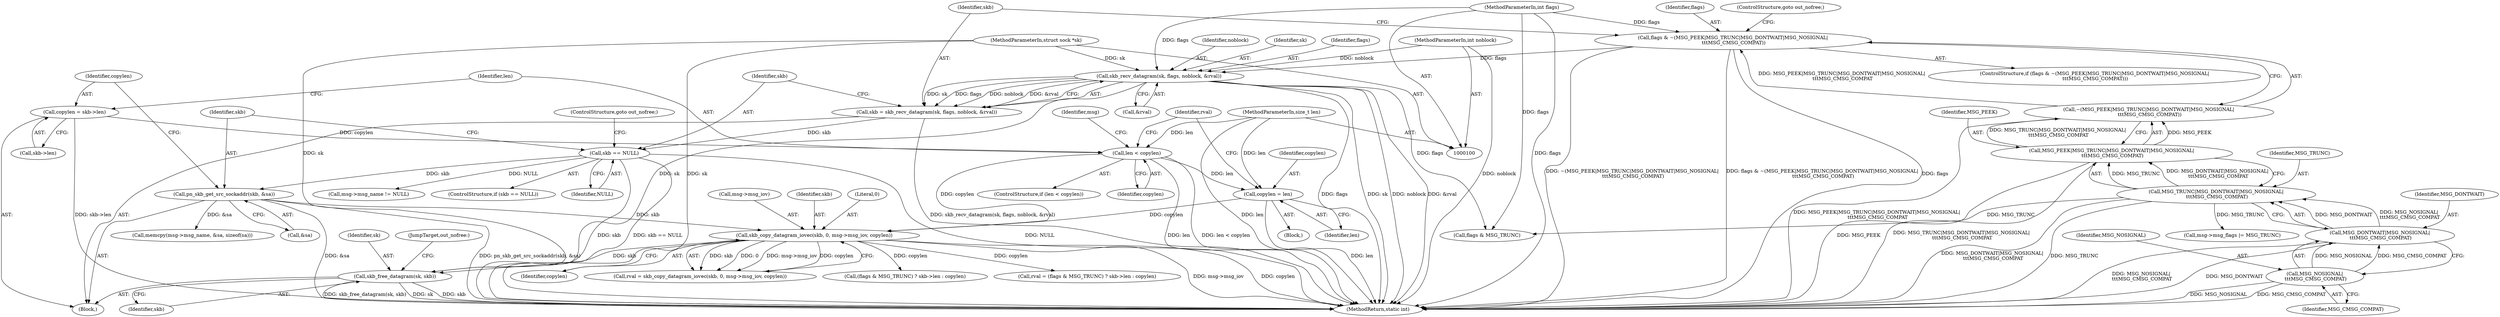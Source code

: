 digraph "0_linux_bceaa90240b6019ed73b49965eac7d167610be69_6@API" {
"1000217" [label="(Call,skb_free_datagram(sk, skb))"];
"1000136" [label="(Call,skb_recv_datagram(sk, flags, noblock, &rval))"];
"1000102" [label="(MethodParameterIn,struct sock *sk)"];
"1000121" [label="(Call,flags & ~(MSG_PEEK|MSG_TRUNC|MSG_DONTWAIT|MSG_NOSIGNAL|\n \t\t\tMSG_CMSG_COMPAT))"];
"1000106" [label="(MethodParameterIn,int flags)"];
"1000123" [label="(Call,~(MSG_PEEK|MSG_TRUNC|MSG_DONTWAIT|MSG_NOSIGNAL|\n \t\t\tMSG_CMSG_COMPAT))"];
"1000124" [label="(Call,MSG_PEEK|MSG_TRUNC|MSG_DONTWAIT|MSG_NOSIGNAL|\n \t\t\tMSG_CMSG_COMPAT)"];
"1000126" [label="(Call,MSG_TRUNC|MSG_DONTWAIT|MSG_NOSIGNAL|\n \t\t\tMSG_CMSG_COMPAT)"];
"1000128" [label="(Call,MSG_DONTWAIT|MSG_NOSIGNAL|\n \t\t\tMSG_CMSG_COMPAT)"];
"1000130" [label="(Call,MSG_NOSIGNAL|\n \t\t\tMSG_CMSG_COMPAT)"];
"1000105" [label="(MethodParameterIn,int noblock)"];
"1000171" [label="(Call,skb_copy_datagram_iovec(skb, 0, msg->msg_iov, copylen))"];
"1000147" [label="(Call,pn_skb_get_src_sockaddr(skb, &sa))"];
"1000143" [label="(Call,skb == NULL)"];
"1000134" [label="(Call,skb = skb_recv_datagram(sk, flags, noblock, &rval))"];
"1000157" [label="(Call,len < copylen)"];
"1000104" [label="(MethodParameterIn,size_t len)"];
"1000151" [label="(Call,copylen = skb->len)"];
"1000166" [label="(Call,copylen = len)"];
"1000166" [label="(Call,copylen = len)"];
"1000217" [label="(Call,skb_free_datagram(sk, skb))"];
"1000135" [label="(Identifier,skb)"];
"1000160" [label="(Block,)"];
"1000157" [label="(Call,len < copylen)"];
"1000219" [label="(Identifier,skb)"];
"1000138" [label="(Identifier,flags)"];
"1000104" [label="(MethodParameterIn,size_t len)"];
"1000129" [label="(Identifier,MSG_DONTWAIT)"];
"1000128" [label="(Call,MSG_DONTWAIT|MSG_NOSIGNAL|\n \t\t\tMSG_CMSG_COMPAT)"];
"1000197" [label="(Call,msg->msg_name != NULL)"];
"1000156" [label="(ControlStructure,if (len < copylen))"];
"1000146" [label="(ControlStructure,goto out_nofree;)"];
"1000158" [label="(Identifier,len)"];
"1000163" [label="(Identifier,msg)"];
"1000161" [label="(Call,msg->msg_flags |= MSG_TRUNC)"];
"1000142" [label="(ControlStructure,if (skb == NULL))"];
"1000127" [label="(Identifier,MSG_TRUNC)"];
"1000132" [label="(Identifier,MSG_CMSG_COMPAT)"];
"1000122" [label="(Identifier,flags)"];
"1000130" [label="(Call,MSG_NOSIGNAL|\n \t\t\tMSG_CMSG_COMPAT)"];
"1000108" [label="(Block,)"];
"1000177" [label="(Identifier,copylen)"];
"1000169" [label="(Call,rval = skb_copy_datagram_iovec(skb, 0, msg->msg_iov, copylen))"];
"1000189" [label="(Call,flags & MSG_TRUNC)"];
"1000148" [label="(Identifier,skb)"];
"1000203" [label="(Call,memcpy(msg->msg_name, &sa, sizeof(sa)))"];
"1000136" [label="(Call,skb_recv_datagram(sk, flags, noblock, &rval))"];
"1000125" [label="(Identifier,MSG_PEEK)"];
"1000170" [label="(Identifier,rval)"];
"1000168" [label="(Identifier,len)"];
"1000140" [label="(Call,&rval)"];
"1000143" [label="(Call,skb == NULL)"];
"1000188" [label="(Call,(flags & MSG_TRUNC) ? skb->len : copylen)"];
"1000167" [label="(Identifier,copylen)"];
"1000134" [label="(Call,skb = skb_recv_datagram(sk, flags, noblock, &rval))"];
"1000159" [label="(Identifier,copylen)"];
"1000131" [label="(Identifier,MSG_NOSIGNAL)"];
"1000174" [label="(Call,msg->msg_iov)"];
"1000149" [label="(Call,&sa)"];
"1000121" [label="(Call,flags & ~(MSG_PEEK|MSG_TRUNC|MSG_DONTWAIT|MSG_NOSIGNAL|\n \t\t\tMSG_CMSG_COMPAT))"];
"1000133" [label="(ControlStructure,goto out_nofree;)"];
"1000102" [label="(MethodParameterIn,struct sock *sk)"];
"1000172" [label="(Identifier,skb)"];
"1000173" [label="(Literal,0)"];
"1000186" [label="(Call,rval = (flags & MSG_TRUNC) ? skb->len : copylen)"];
"1000220" [label="(JumpTarget,out_nofree:)"];
"1000153" [label="(Call,skb->len)"];
"1000218" [label="(Identifier,sk)"];
"1000147" [label="(Call,pn_skb_get_src_sockaddr(skb, &sa))"];
"1000126" [label="(Call,MSG_TRUNC|MSG_DONTWAIT|MSG_NOSIGNAL|\n \t\t\tMSG_CMSG_COMPAT)"];
"1000145" [label="(Identifier,NULL)"];
"1000151" [label="(Call,copylen = skb->len)"];
"1000223" [label="(MethodReturn,static int)"];
"1000105" [label="(MethodParameterIn,int noblock)"];
"1000152" [label="(Identifier,copylen)"];
"1000139" [label="(Identifier,noblock)"];
"1000120" [label="(ControlStructure,if (flags & ~(MSG_PEEK|MSG_TRUNC|MSG_DONTWAIT|MSG_NOSIGNAL|\n \t\t\tMSG_CMSG_COMPAT)))"];
"1000106" [label="(MethodParameterIn,int flags)"];
"1000144" [label="(Identifier,skb)"];
"1000137" [label="(Identifier,sk)"];
"1000171" [label="(Call,skb_copy_datagram_iovec(skb, 0, msg->msg_iov, copylen))"];
"1000123" [label="(Call,~(MSG_PEEK|MSG_TRUNC|MSG_DONTWAIT|MSG_NOSIGNAL|\n \t\t\tMSG_CMSG_COMPAT))"];
"1000124" [label="(Call,MSG_PEEK|MSG_TRUNC|MSG_DONTWAIT|MSG_NOSIGNAL|\n \t\t\tMSG_CMSG_COMPAT)"];
"1000217" -> "1000108"  [label="AST: "];
"1000217" -> "1000219"  [label="CFG: "];
"1000218" -> "1000217"  [label="AST: "];
"1000219" -> "1000217"  [label="AST: "];
"1000220" -> "1000217"  [label="CFG: "];
"1000217" -> "1000223"  [label="DDG: skb"];
"1000217" -> "1000223"  [label="DDG: skb_free_datagram(sk, skb)"];
"1000217" -> "1000223"  [label="DDG: sk"];
"1000136" -> "1000217"  [label="DDG: sk"];
"1000102" -> "1000217"  [label="DDG: sk"];
"1000171" -> "1000217"  [label="DDG: skb"];
"1000136" -> "1000134"  [label="AST: "];
"1000136" -> "1000140"  [label="CFG: "];
"1000137" -> "1000136"  [label="AST: "];
"1000138" -> "1000136"  [label="AST: "];
"1000139" -> "1000136"  [label="AST: "];
"1000140" -> "1000136"  [label="AST: "];
"1000134" -> "1000136"  [label="CFG: "];
"1000136" -> "1000223"  [label="DDG: noblock"];
"1000136" -> "1000223"  [label="DDG: &rval"];
"1000136" -> "1000223"  [label="DDG: flags"];
"1000136" -> "1000223"  [label="DDG: sk"];
"1000136" -> "1000134"  [label="DDG: sk"];
"1000136" -> "1000134"  [label="DDG: flags"];
"1000136" -> "1000134"  [label="DDG: noblock"];
"1000136" -> "1000134"  [label="DDG: &rval"];
"1000102" -> "1000136"  [label="DDG: sk"];
"1000121" -> "1000136"  [label="DDG: flags"];
"1000106" -> "1000136"  [label="DDG: flags"];
"1000105" -> "1000136"  [label="DDG: noblock"];
"1000136" -> "1000189"  [label="DDG: flags"];
"1000102" -> "1000100"  [label="AST: "];
"1000102" -> "1000223"  [label="DDG: sk"];
"1000121" -> "1000120"  [label="AST: "];
"1000121" -> "1000123"  [label="CFG: "];
"1000122" -> "1000121"  [label="AST: "];
"1000123" -> "1000121"  [label="AST: "];
"1000133" -> "1000121"  [label="CFG: "];
"1000135" -> "1000121"  [label="CFG: "];
"1000121" -> "1000223"  [label="DDG: ~(MSG_PEEK|MSG_TRUNC|MSG_DONTWAIT|MSG_NOSIGNAL|\n \t\t\tMSG_CMSG_COMPAT)"];
"1000121" -> "1000223"  [label="DDG: flags & ~(MSG_PEEK|MSG_TRUNC|MSG_DONTWAIT|MSG_NOSIGNAL|\n \t\t\tMSG_CMSG_COMPAT)"];
"1000121" -> "1000223"  [label="DDG: flags"];
"1000106" -> "1000121"  [label="DDG: flags"];
"1000123" -> "1000121"  [label="DDG: MSG_PEEK|MSG_TRUNC|MSG_DONTWAIT|MSG_NOSIGNAL|\n \t\t\tMSG_CMSG_COMPAT"];
"1000106" -> "1000100"  [label="AST: "];
"1000106" -> "1000223"  [label="DDG: flags"];
"1000106" -> "1000189"  [label="DDG: flags"];
"1000123" -> "1000124"  [label="CFG: "];
"1000124" -> "1000123"  [label="AST: "];
"1000123" -> "1000223"  [label="DDG: MSG_PEEK|MSG_TRUNC|MSG_DONTWAIT|MSG_NOSIGNAL|\n \t\t\tMSG_CMSG_COMPAT"];
"1000124" -> "1000123"  [label="DDG: MSG_PEEK"];
"1000124" -> "1000123"  [label="DDG: MSG_TRUNC|MSG_DONTWAIT|MSG_NOSIGNAL|\n \t\t\tMSG_CMSG_COMPAT"];
"1000124" -> "1000126"  [label="CFG: "];
"1000125" -> "1000124"  [label="AST: "];
"1000126" -> "1000124"  [label="AST: "];
"1000124" -> "1000223"  [label="DDG: MSG_TRUNC|MSG_DONTWAIT|MSG_NOSIGNAL|\n \t\t\tMSG_CMSG_COMPAT"];
"1000124" -> "1000223"  [label="DDG: MSG_PEEK"];
"1000126" -> "1000124"  [label="DDG: MSG_TRUNC"];
"1000126" -> "1000124"  [label="DDG: MSG_DONTWAIT|MSG_NOSIGNAL|\n \t\t\tMSG_CMSG_COMPAT"];
"1000126" -> "1000128"  [label="CFG: "];
"1000127" -> "1000126"  [label="AST: "];
"1000128" -> "1000126"  [label="AST: "];
"1000126" -> "1000223"  [label="DDG: MSG_TRUNC"];
"1000126" -> "1000223"  [label="DDG: MSG_DONTWAIT|MSG_NOSIGNAL|\n \t\t\tMSG_CMSG_COMPAT"];
"1000128" -> "1000126"  [label="DDG: MSG_DONTWAIT"];
"1000128" -> "1000126"  [label="DDG: MSG_NOSIGNAL|\n \t\t\tMSG_CMSG_COMPAT"];
"1000126" -> "1000161"  [label="DDG: MSG_TRUNC"];
"1000126" -> "1000189"  [label="DDG: MSG_TRUNC"];
"1000128" -> "1000130"  [label="CFG: "];
"1000129" -> "1000128"  [label="AST: "];
"1000130" -> "1000128"  [label="AST: "];
"1000128" -> "1000223"  [label="DDG: MSG_NOSIGNAL|\n \t\t\tMSG_CMSG_COMPAT"];
"1000128" -> "1000223"  [label="DDG: MSG_DONTWAIT"];
"1000130" -> "1000128"  [label="DDG: MSG_NOSIGNAL"];
"1000130" -> "1000128"  [label="DDG: MSG_CMSG_COMPAT"];
"1000130" -> "1000132"  [label="CFG: "];
"1000131" -> "1000130"  [label="AST: "];
"1000132" -> "1000130"  [label="AST: "];
"1000130" -> "1000223"  [label="DDG: MSG_CMSG_COMPAT"];
"1000130" -> "1000223"  [label="DDG: MSG_NOSIGNAL"];
"1000105" -> "1000100"  [label="AST: "];
"1000105" -> "1000223"  [label="DDG: noblock"];
"1000171" -> "1000169"  [label="AST: "];
"1000171" -> "1000177"  [label="CFG: "];
"1000172" -> "1000171"  [label="AST: "];
"1000173" -> "1000171"  [label="AST: "];
"1000174" -> "1000171"  [label="AST: "];
"1000177" -> "1000171"  [label="AST: "];
"1000169" -> "1000171"  [label="CFG: "];
"1000171" -> "1000223"  [label="DDG: copylen"];
"1000171" -> "1000223"  [label="DDG: msg->msg_iov"];
"1000171" -> "1000169"  [label="DDG: skb"];
"1000171" -> "1000169"  [label="DDG: 0"];
"1000171" -> "1000169"  [label="DDG: msg->msg_iov"];
"1000171" -> "1000169"  [label="DDG: copylen"];
"1000147" -> "1000171"  [label="DDG: skb"];
"1000157" -> "1000171"  [label="DDG: copylen"];
"1000166" -> "1000171"  [label="DDG: copylen"];
"1000171" -> "1000186"  [label="DDG: copylen"];
"1000171" -> "1000188"  [label="DDG: copylen"];
"1000147" -> "1000108"  [label="AST: "];
"1000147" -> "1000149"  [label="CFG: "];
"1000148" -> "1000147"  [label="AST: "];
"1000149" -> "1000147"  [label="AST: "];
"1000152" -> "1000147"  [label="CFG: "];
"1000147" -> "1000223"  [label="DDG: &sa"];
"1000147" -> "1000223"  [label="DDG: pn_skb_get_src_sockaddr(skb, &sa)"];
"1000143" -> "1000147"  [label="DDG: skb"];
"1000147" -> "1000203"  [label="DDG: &sa"];
"1000143" -> "1000142"  [label="AST: "];
"1000143" -> "1000145"  [label="CFG: "];
"1000144" -> "1000143"  [label="AST: "];
"1000145" -> "1000143"  [label="AST: "];
"1000146" -> "1000143"  [label="CFG: "];
"1000148" -> "1000143"  [label="CFG: "];
"1000143" -> "1000223"  [label="DDG: skb"];
"1000143" -> "1000223"  [label="DDG: skb == NULL"];
"1000143" -> "1000223"  [label="DDG: NULL"];
"1000134" -> "1000143"  [label="DDG: skb"];
"1000143" -> "1000197"  [label="DDG: NULL"];
"1000134" -> "1000108"  [label="AST: "];
"1000135" -> "1000134"  [label="AST: "];
"1000144" -> "1000134"  [label="CFG: "];
"1000134" -> "1000223"  [label="DDG: skb_recv_datagram(sk, flags, noblock, &rval)"];
"1000157" -> "1000156"  [label="AST: "];
"1000157" -> "1000159"  [label="CFG: "];
"1000158" -> "1000157"  [label="AST: "];
"1000159" -> "1000157"  [label="AST: "];
"1000163" -> "1000157"  [label="CFG: "];
"1000170" -> "1000157"  [label="CFG: "];
"1000157" -> "1000223"  [label="DDG: len < copylen"];
"1000157" -> "1000223"  [label="DDG: len"];
"1000104" -> "1000157"  [label="DDG: len"];
"1000151" -> "1000157"  [label="DDG: copylen"];
"1000157" -> "1000166"  [label="DDG: len"];
"1000104" -> "1000100"  [label="AST: "];
"1000104" -> "1000223"  [label="DDG: len"];
"1000104" -> "1000166"  [label="DDG: len"];
"1000151" -> "1000108"  [label="AST: "];
"1000151" -> "1000153"  [label="CFG: "];
"1000152" -> "1000151"  [label="AST: "];
"1000153" -> "1000151"  [label="AST: "];
"1000158" -> "1000151"  [label="CFG: "];
"1000151" -> "1000223"  [label="DDG: skb->len"];
"1000166" -> "1000160"  [label="AST: "];
"1000166" -> "1000168"  [label="CFG: "];
"1000167" -> "1000166"  [label="AST: "];
"1000168" -> "1000166"  [label="AST: "];
"1000170" -> "1000166"  [label="CFG: "];
"1000166" -> "1000223"  [label="DDG: len"];
}
